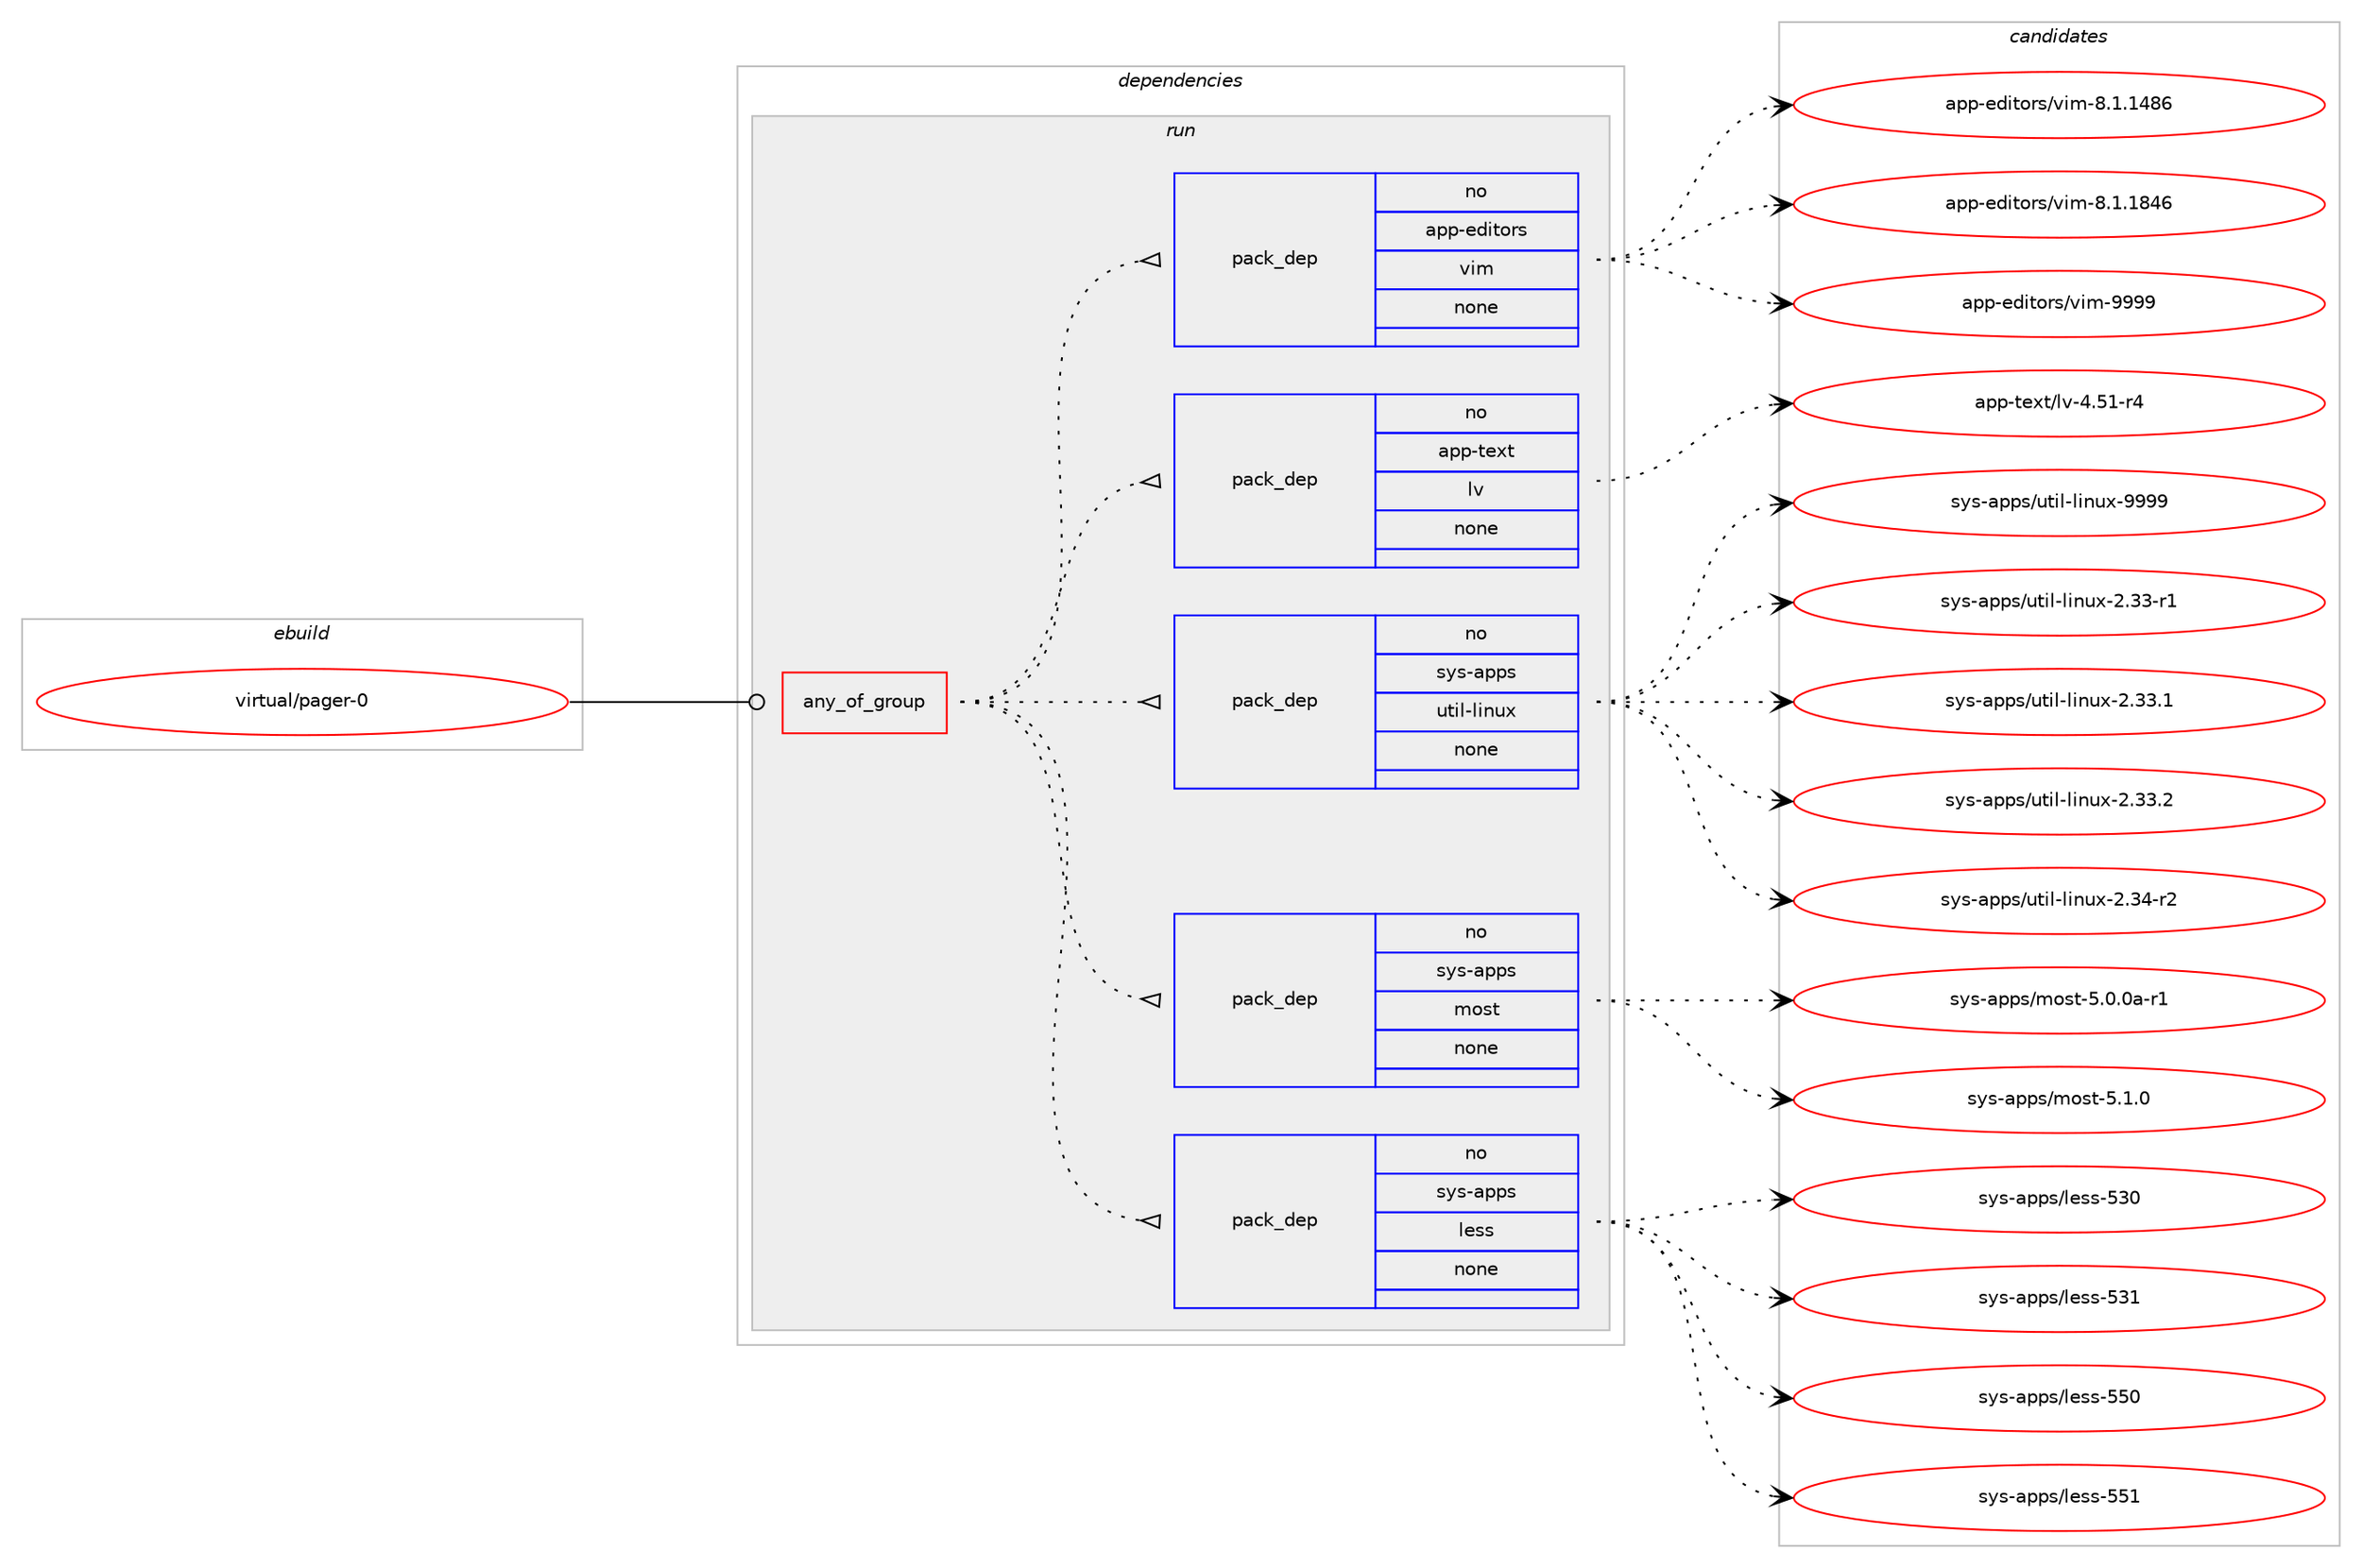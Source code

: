 digraph prolog {

# *************
# Graph options
# *************

newrank=true;
concentrate=true;
compound=true;
graph [rankdir=LR,fontname=Helvetica,fontsize=10,ranksep=1.5];#, ranksep=2.5, nodesep=0.2];
edge  [arrowhead=vee];
node  [fontname=Helvetica,fontsize=10];

# **********
# The ebuild
# **********

subgraph cluster_leftcol {
color=gray;
rank=same;
label=<<i>ebuild</i>>;
id [label="virtual/pager-0", color=red, width=4, href="../virtual/pager-0.svg"];
}

# ****************
# The dependencies
# ****************

subgraph cluster_midcol {
color=gray;
label=<<i>dependencies</i>>;
subgraph cluster_compile {
fillcolor="#eeeeee";
style=filled;
label=<<i>compile</i>>;
}
subgraph cluster_compileandrun {
fillcolor="#eeeeee";
style=filled;
label=<<i>compile and run</i>>;
}
subgraph cluster_run {
fillcolor="#eeeeee";
style=filled;
label=<<i>run</i>>;
subgraph any15382 {
dependency900671 [label=<<TABLE BORDER="0" CELLBORDER="1" CELLSPACING="0" CELLPADDING="4"><TR><TD CELLPADDING="10">any_of_group</TD></TR></TABLE>>, shape=none, color=red];subgraph pack668338 {
dependency900672 [label=<<TABLE BORDER="0" CELLBORDER="1" CELLSPACING="0" CELLPADDING="4" WIDTH="220"><TR><TD ROWSPAN="6" CELLPADDING="30">pack_dep</TD></TR><TR><TD WIDTH="110">no</TD></TR><TR><TD>sys-apps</TD></TR><TR><TD>less</TD></TR><TR><TD>none</TD></TR><TR><TD></TD></TR></TABLE>>, shape=none, color=blue];
}
dependency900671:e -> dependency900672:w [weight=20,style="dotted",arrowhead="oinv"];
subgraph pack668339 {
dependency900673 [label=<<TABLE BORDER="0" CELLBORDER="1" CELLSPACING="0" CELLPADDING="4" WIDTH="220"><TR><TD ROWSPAN="6" CELLPADDING="30">pack_dep</TD></TR><TR><TD WIDTH="110">no</TD></TR><TR><TD>sys-apps</TD></TR><TR><TD>most</TD></TR><TR><TD>none</TD></TR><TR><TD></TD></TR></TABLE>>, shape=none, color=blue];
}
dependency900671:e -> dependency900673:w [weight=20,style="dotted",arrowhead="oinv"];
subgraph pack668340 {
dependency900674 [label=<<TABLE BORDER="0" CELLBORDER="1" CELLSPACING="0" CELLPADDING="4" WIDTH="220"><TR><TD ROWSPAN="6" CELLPADDING="30">pack_dep</TD></TR><TR><TD WIDTH="110">no</TD></TR><TR><TD>sys-apps</TD></TR><TR><TD>util-linux</TD></TR><TR><TD>none</TD></TR><TR><TD></TD></TR></TABLE>>, shape=none, color=blue];
}
dependency900671:e -> dependency900674:w [weight=20,style="dotted",arrowhead="oinv"];
subgraph pack668341 {
dependency900675 [label=<<TABLE BORDER="0" CELLBORDER="1" CELLSPACING="0" CELLPADDING="4" WIDTH="220"><TR><TD ROWSPAN="6" CELLPADDING="30">pack_dep</TD></TR><TR><TD WIDTH="110">no</TD></TR><TR><TD>app-text</TD></TR><TR><TD>lv</TD></TR><TR><TD>none</TD></TR><TR><TD></TD></TR></TABLE>>, shape=none, color=blue];
}
dependency900671:e -> dependency900675:w [weight=20,style="dotted",arrowhead="oinv"];
subgraph pack668342 {
dependency900676 [label=<<TABLE BORDER="0" CELLBORDER="1" CELLSPACING="0" CELLPADDING="4" WIDTH="220"><TR><TD ROWSPAN="6" CELLPADDING="30">pack_dep</TD></TR><TR><TD WIDTH="110">no</TD></TR><TR><TD>app-editors</TD></TR><TR><TD>vim</TD></TR><TR><TD>none</TD></TR><TR><TD></TD></TR></TABLE>>, shape=none, color=blue];
}
dependency900671:e -> dependency900676:w [weight=20,style="dotted",arrowhead="oinv"];
}
id:e -> dependency900671:w [weight=20,style="solid",arrowhead="odot"];
}
}

# **************
# The candidates
# **************

subgraph cluster_choices {
rank=same;
color=gray;
label=<<i>candidates</i>>;

subgraph choice668338 {
color=black;
nodesep=1;
choice11512111545971121121154710810111511545535148 [label="sys-apps/less-530", color=red, width=4,href="../sys-apps/less-530.svg"];
choice11512111545971121121154710810111511545535149 [label="sys-apps/less-531", color=red, width=4,href="../sys-apps/less-531.svg"];
choice11512111545971121121154710810111511545535348 [label="sys-apps/less-550", color=red, width=4,href="../sys-apps/less-550.svg"];
choice11512111545971121121154710810111511545535349 [label="sys-apps/less-551", color=red, width=4,href="../sys-apps/less-551.svg"];
dependency900672:e -> choice11512111545971121121154710810111511545535148:w [style=dotted,weight="100"];
dependency900672:e -> choice11512111545971121121154710810111511545535149:w [style=dotted,weight="100"];
dependency900672:e -> choice11512111545971121121154710810111511545535348:w [style=dotted,weight="100"];
dependency900672:e -> choice11512111545971121121154710810111511545535349:w [style=dotted,weight="100"];
}
subgraph choice668339 {
color=black;
nodesep=1;
choice115121115459711211211547109111115116455346484648974511449 [label="sys-apps/most-5.0.0a-r1", color=red, width=4,href="../sys-apps/most-5.0.0a-r1.svg"];
choice115121115459711211211547109111115116455346494648 [label="sys-apps/most-5.1.0", color=red, width=4,href="../sys-apps/most-5.1.0.svg"];
dependency900673:e -> choice115121115459711211211547109111115116455346484648974511449:w [style=dotted,weight="100"];
dependency900673:e -> choice115121115459711211211547109111115116455346494648:w [style=dotted,weight="100"];
}
subgraph choice668340 {
color=black;
nodesep=1;
choice1151211154597112112115471171161051084510810511011712045504651514511449 [label="sys-apps/util-linux-2.33-r1", color=red, width=4,href="../sys-apps/util-linux-2.33-r1.svg"];
choice1151211154597112112115471171161051084510810511011712045504651514649 [label="sys-apps/util-linux-2.33.1", color=red, width=4,href="../sys-apps/util-linux-2.33.1.svg"];
choice1151211154597112112115471171161051084510810511011712045504651514650 [label="sys-apps/util-linux-2.33.2", color=red, width=4,href="../sys-apps/util-linux-2.33.2.svg"];
choice1151211154597112112115471171161051084510810511011712045504651524511450 [label="sys-apps/util-linux-2.34-r2", color=red, width=4,href="../sys-apps/util-linux-2.34-r2.svg"];
choice115121115459711211211547117116105108451081051101171204557575757 [label="sys-apps/util-linux-9999", color=red, width=4,href="../sys-apps/util-linux-9999.svg"];
dependency900674:e -> choice1151211154597112112115471171161051084510810511011712045504651514511449:w [style=dotted,weight="100"];
dependency900674:e -> choice1151211154597112112115471171161051084510810511011712045504651514649:w [style=dotted,weight="100"];
dependency900674:e -> choice1151211154597112112115471171161051084510810511011712045504651514650:w [style=dotted,weight="100"];
dependency900674:e -> choice1151211154597112112115471171161051084510810511011712045504651524511450:w [style=dotted,weight="100"];
dependency900674:e -> choice115121115459711211211547117116105108451081051101171204557575757:w [style=dotted,weight="100"];
}
subgraph choice668341 {
color=black;
nodesep=1;
choice97112112451161011201164710811845524653494511452 [label="app-text/lv-4.51-r4", color=red, width=4,href="../app-text/lv-4.51-r4.svg"];
dependency900675:e -> choice97112112451161011201164710811845524653494511452:w [style=dotted,weight="100"];
}
subgraph choice668342 {
color=black;
nodesep=1;
choice971121124510110010511611111411547118105109455646494649525654 [label="app-editors/vim-8.1.1486", color=red, width=4,href="../app-editors/vim-8.1.1486.svg"];
choice971121124510110010511611111411547118105109455646494649565254 [label="app-editors/vim-8.1.1846", color=red, width=4,href="../app-editors/vim-8.1.1846.svg"];
choice9711211245101100105116111114115471181051094557575757 [label="app-editors/vim-9999", color=red, width=4,href="../app-editors/vim-9999.svg"];
dependency900676:e -> choice971121124510110010511611111411547118105109455646494649525654:w [style=dotted,weight="100"];
dependency900676:e -> choice971121124510110010511611111411547118105109455646494649565254:w [style=dotted,weight="100"];
dependency900676:e -> choice9711211245101100105116111114115471181051094557575757:w [style=dotted,weight="100"];
}
}

}
